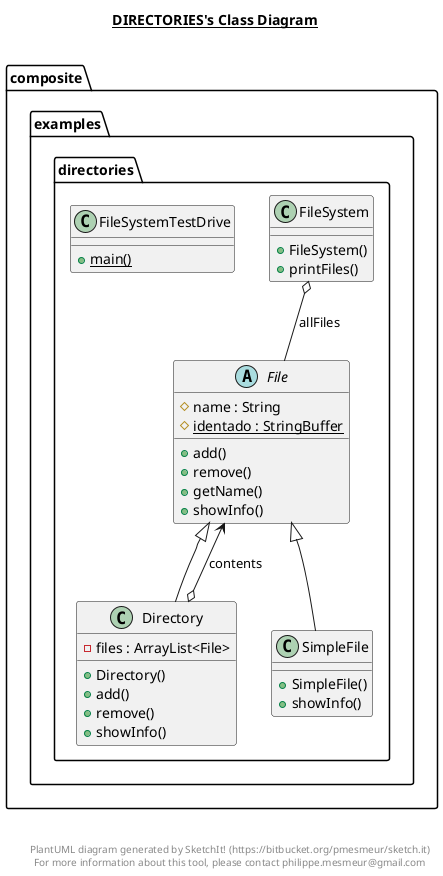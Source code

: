 @startuml

title __DIRECTORIES's Class Diagram__\n

  package composite.examples.directories {
    class Directory {
        - files : ArrayList<File>
        + Directory()
        + add()
        + remove()
        + showInfo()
    }
  }
  

  package composite.examples.directories {
    abstract class File {
        # name : String
        {static} # identado : StringBuffer
        + add()
        + remove()
        + getName()
        + showInfo()
    }
  }
  

  package composite.examples.directories {
    class FileSystem {
        + FileSystem()
        + printFiles()
    }
  }
  

  package composite.examples.directories {
    class FileSystemTestDrive {
        {static} + main()
    }
  }
  

  package composite.examples.directories {
    class SimpleFile {
        + SimpleFile()
        + showInfo()
    }
  }
  

  Directory -up-|> File
  Directory o-up-> File: contents

  FileSystem o-- File : allFiles
  SimpleFile -up-|> File


right footer


PlantUML diagram generated by SketchIt! (https://bitbucket.org/pmesmeur/sketch.it)
For more information about this tool, please contact philippe.mesmeur@gmail.com
endfooter

@enduml
